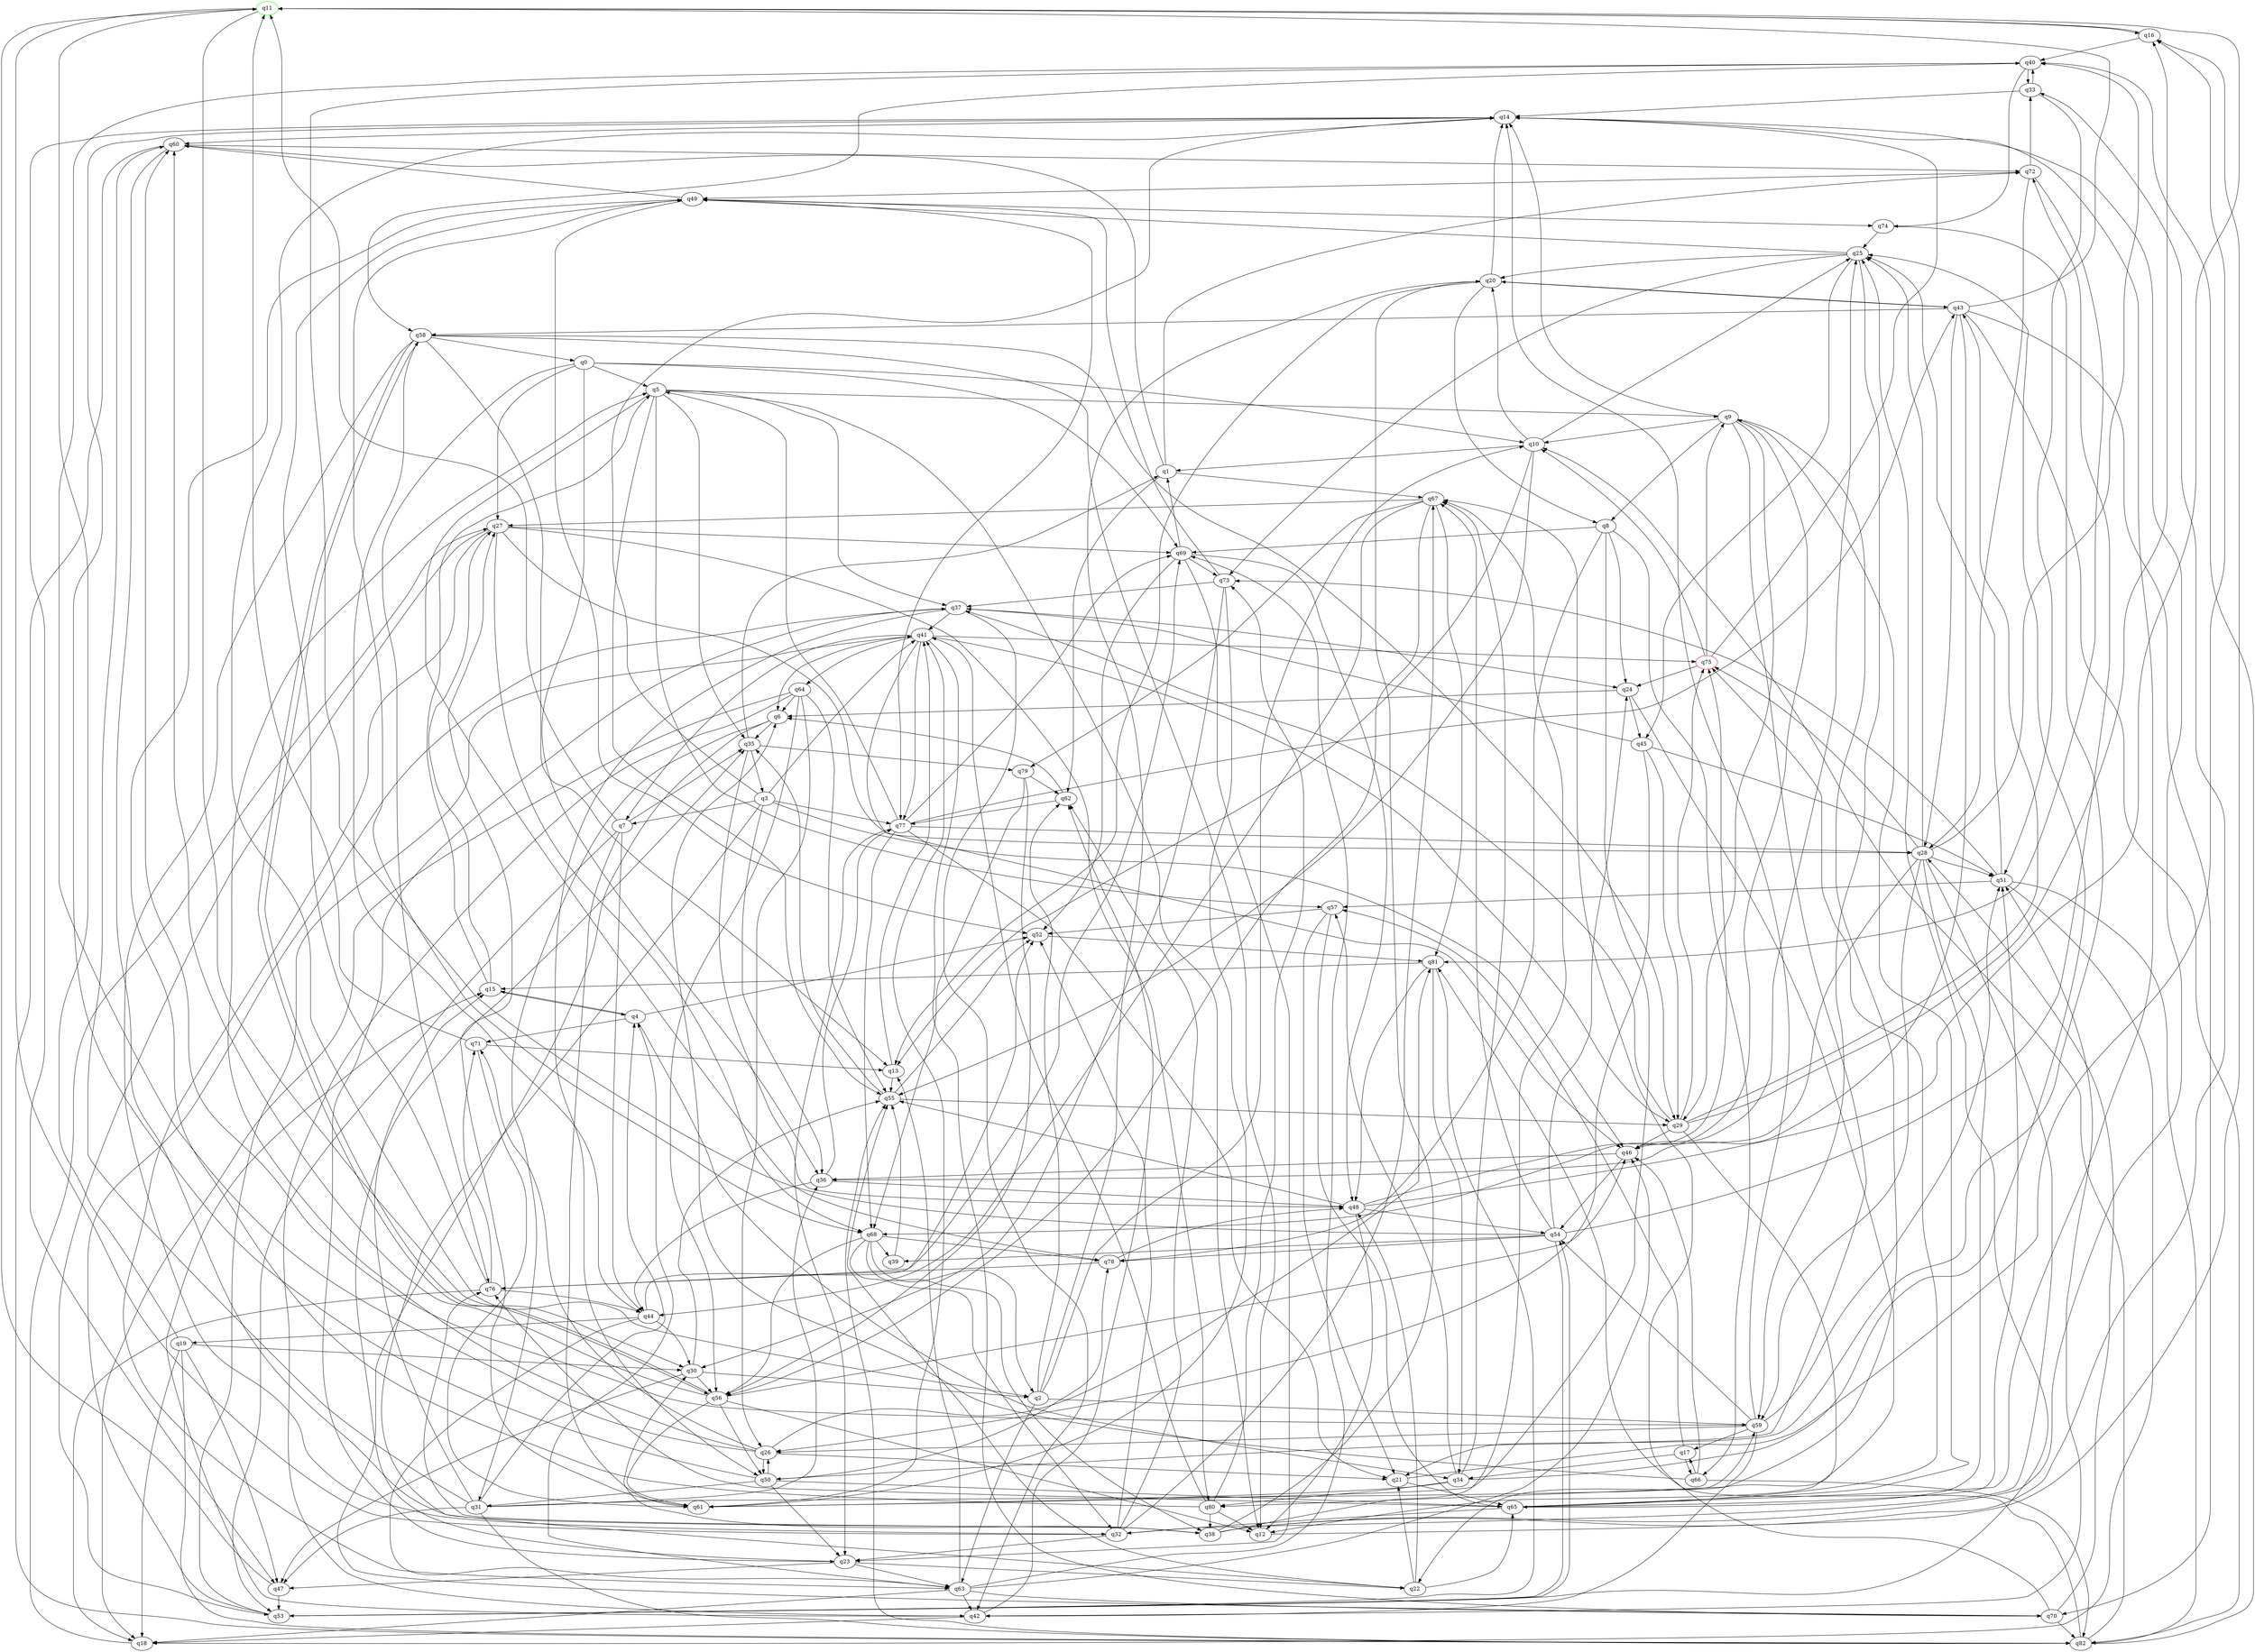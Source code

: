 digraph A{
q11 [initial=1,color=green];
q75 [final=1,color=red];
q0 -> q5;
q0 -> q10;
q0 -> q27;
q0 -> q36;
q0 -> q69;
q0 -> q76;
q1 -> q60;
q1 -> q62;
q1 -> q67;
q1 -> q72;
q2 -> q10;
q2 -> q20;
q2 -> q59;
q2 -> q62;
q2 -> q63;
q3 -> q7;
q3 -> q14;
q3 -> q22;
q3 -> q36;
q3 -> q41;
q3 -> q46;
q3 -> q77;
q4 -> q15;
q4 -> q34;
q4 -> q52;
q4 -> q71;
q5 -> q9;
q5 -> q12;
q5 -> q35;
q5 -> q37;
q5 -> q55;
q5 -> q57;
q5 -> q78;
q6 -> q31;
q6 -> q35;
q6 -> q70;
q7 -> q11;
q7 -> q35;
q7 -> q44;
q7 -> q53;
q7 -> q61;
q8 -> q24;
q8 -> q61;
q8 -> q66;
q8 -> q69;
q8 -> q78;
q9 -> q8;
q9 -> q10;
q9 -> q14;
q9 -> q29;
q9 -> q50;
q9 -> q68;
q9 -> q80;
q10 -> q1;
q10 -> q13;
q10 -> q20;
q10 -> q25;
q10 -> q55;
q11 -> q16;
q11 -> q30;
q11 -> q32;
q12 -> q16;
q13 -> q41;
q13 -> q55;
q14 -> q2;
q14 -> q47;
q14 -> q60;
q15 -> q4;
q15 -> q5;
q15 -> q27;
q16 -> q11;
q16 -> q40;
q17 -> q34;
q17 -> q57;
q17 -> q66;
q18 -> q27;
q19 -> q11;
q19 -> q18;
q19 -> q30;
q19 -> q47;
q19 -> q82;
q20 -> q8;
q20 -> q13;
q20 -> q14;
q20 -> q43;
q21 -> q16;
q21 -> q65;
q22 -> q21;
q22 -> q48;
q22 -> q55;
q22 -> q65;
q23 -> q22;
q23 -> q35;
q23 -> q47;
q23 -> q63;
q24 -> q6;
q24 -> q12;
q24 -> q45;
q25 -> q20;
q25 -> q45;
q25 -> q49;
q25 -> q59;
q25 -> q73;
q26 -> q5;
q26 -> q21;
q26 -> q40;
q26 -> q50;
q26 -> q71;
q26 -> q81;
q27 -> q28;
q27 -> q53;
q27 -> q63;
q27 -> q68;
q27 -> q69;
q27 -> q80;
q28 -> q25;
q28 -> q32;
q28 -> q40;
q28 -> q46;
q28 -> q51;
q28 -> q59;
q28 -> q65;
q28 -> q75;
q29 -> q16;
q29 -> q22;
q29 -> q37;
q29 -> q43;
q29 -> q46;
q29 -> q75;
q30 -> q2;
q30 -> q47;
q30 -> q55;
q30 -> q56;
q31 -> q4;
q31 -> q15;
q31 -> q36;
q31 -> q47;
q31 -> q59;
q31 -> q60;
q31 -> q82;
q32 -> q23;
q32 -> q52;
q32 -> q62;
q32 -> q67;
q33 -> q14;
q33 -> q40;
q33 -> q51;
q34 -> q25;
q34 -> q57;
q34 -> q61;
q34 -> q67;
q34 -> q80;
q35 -> q1;
q35 -> q3;
q35 -> q48;
q35 -> q79;
q36 -> q44;
q36 -> q48;
q36 -> q77;
q37 -> q23;
q37 -> q24;
q37 -> q41;
q37 -> q42;
q37 -> q50;
q38 -> q14;
q38 -> q20;
q38 -> q30;
q38 -> q33;
q38 -> q67;
q38 -> q76;
q39 -> q55;
q40 -> q33;
q40 -> q58;
q40 -> q74;
q41 -> q6;
q41 -> q7;
q41 -> q29;
q41 -> q46;
q41 -> q64;
q41 -> q70;
q41 -> q75;
q41 -> q77;
q42 -> q15;
q42 -> q18;
q42 -> q51;
q42 -> q62;
q43 -> q11;
q43 -> q20;
q43 -> q28;
q43 -> q36;
q43 -> q58;
q43 -> q70;
q43 -> q82;
q44 -> q19;
q44 -> q30;
q44 -> q52;
q44 -> q63;
q45 -> q26;
q45 -> q29;
q45 -> q37;
q45 -> q51;
q46 -> q25;
q46 -> q36;
q46 -> q54;
q47 -> q11;
q47 -> q53;
q48 -> q11;
q48 -> q12;
q48 -> q54;
q48 -> q55;
q48 -> q75;
q49 -> q52;
q49 -> q60;
q49 -> q68;
q49 -> q74;
q49 -> q77;
q50 -> q14;
q50 -> q23;
q50 -> q26;
q50 -> q31;
q50 -> q65;
q50 -> q78;
q51 -> q18;
q51 -> q25;
q51 -> q57;
q51 -> q73;
q51 -> q82;
q52 -> q81;
q53 -> q25;
q53 -> q37;
q53 -> q41;
q53 -> q54;
q54 -> q24;
q54 -> q39;
q54 -> q40;
q54 -> q53;
q54 -> q67;
q54 -> q72;
q54 -> q78;
q55 -> q29;
q55 -> q35;
q55 -> q52;
q56 -> q12;
q56 -> q46;
q56 -> q50;
q56 -> q58;
q56 -> q60;
q56 -> q61;
q57 -> q21;
q57 -> q52;
q57 -> q65;
q58 -> q0;
q58 -> q12;
q58 -> q13;
q58 -> q29;
q58 -> q32;
q58 -> q44;
q58 -> q56;
q59 -> q14;
q59 -> q17;
q59 -> q26;
q59 -> q42;
q59 -> q51;
q59 -> q54;
q59 -> q60;
q60 -> q38;
q60 -> q72;
q60 -> q82;
q61 -> q27;
q61 -> q41;
q62 -> q6;
q62 -> q77;
q63 -> q4;
q63 -> q13;
q63 -> q18;
q63 -> q42;
q63 -> q46;
q63 -> q69;
q63 -> q70;
q64 -> q6;
q64 -> q18;
q64 -> q26;
q64 -> q42;
q64 -> q55;
q64 -> q56;
q65 -> q9;
q65 -> q14;
q65 -> q32;
q65 -> q51;
q65 -> q75;
q65 -> q76;
q66 -> q6;
q66 -> q17;
q66 -> q46;
q66 -> q82;
q67 -> q27;
q67 -> q44;
q67 -> q56;
q67 -> q79;
q67 -> q81;
q68 -> q2;
q68 -> q32;
q68 -> q38;
q68 -> q39;
q68 -> q56;
q68 -> q78;
q69 -> q1;
q69 -> q23;
q69 -> q48;
q69 -> q52;
q69 -> q73;
q70 -> q28;
q70 -> q67;
q70 -> q82;
q71 -> q11;
q71 -> q13;
q71 -> q61;
q72 -> q28;
q72 -> q33;
q72 -> q49;
q72 -> q81;
q73 -> q30;
q73 -> q37;
q73 -> q49;
q73 -> q61;
q74 -> q21;
q74 -> q25;
q75 -> q9;
q75 -> q10;
q75 -> q14;
q75 -> q24;
q76 -> q18;
q76 -> q44;
q76 -> q49;
q76 -> q69;
q76 -> q71;
q77 -> q5;
q77 -> q21;
q77 -> q23;
q77 -> q28;
q77 -> q43;
q77 -> q68;
q77 -> q69;
q78 -> q48;
q78 -> q76;
q79 -> q56;
q79 -> q62;
q79 -> q68;
q80 -> q12;
q80 -> q38;
q80 -> q41;
q80 -> q49;
q80 -> q73;
q81 -> q15;
q81 -> q34;
q81 -> q48;
q81 -> q53;
q82 -> q10;
q82 -> q40;
q82 -> q55;
q82 -> q81;
}